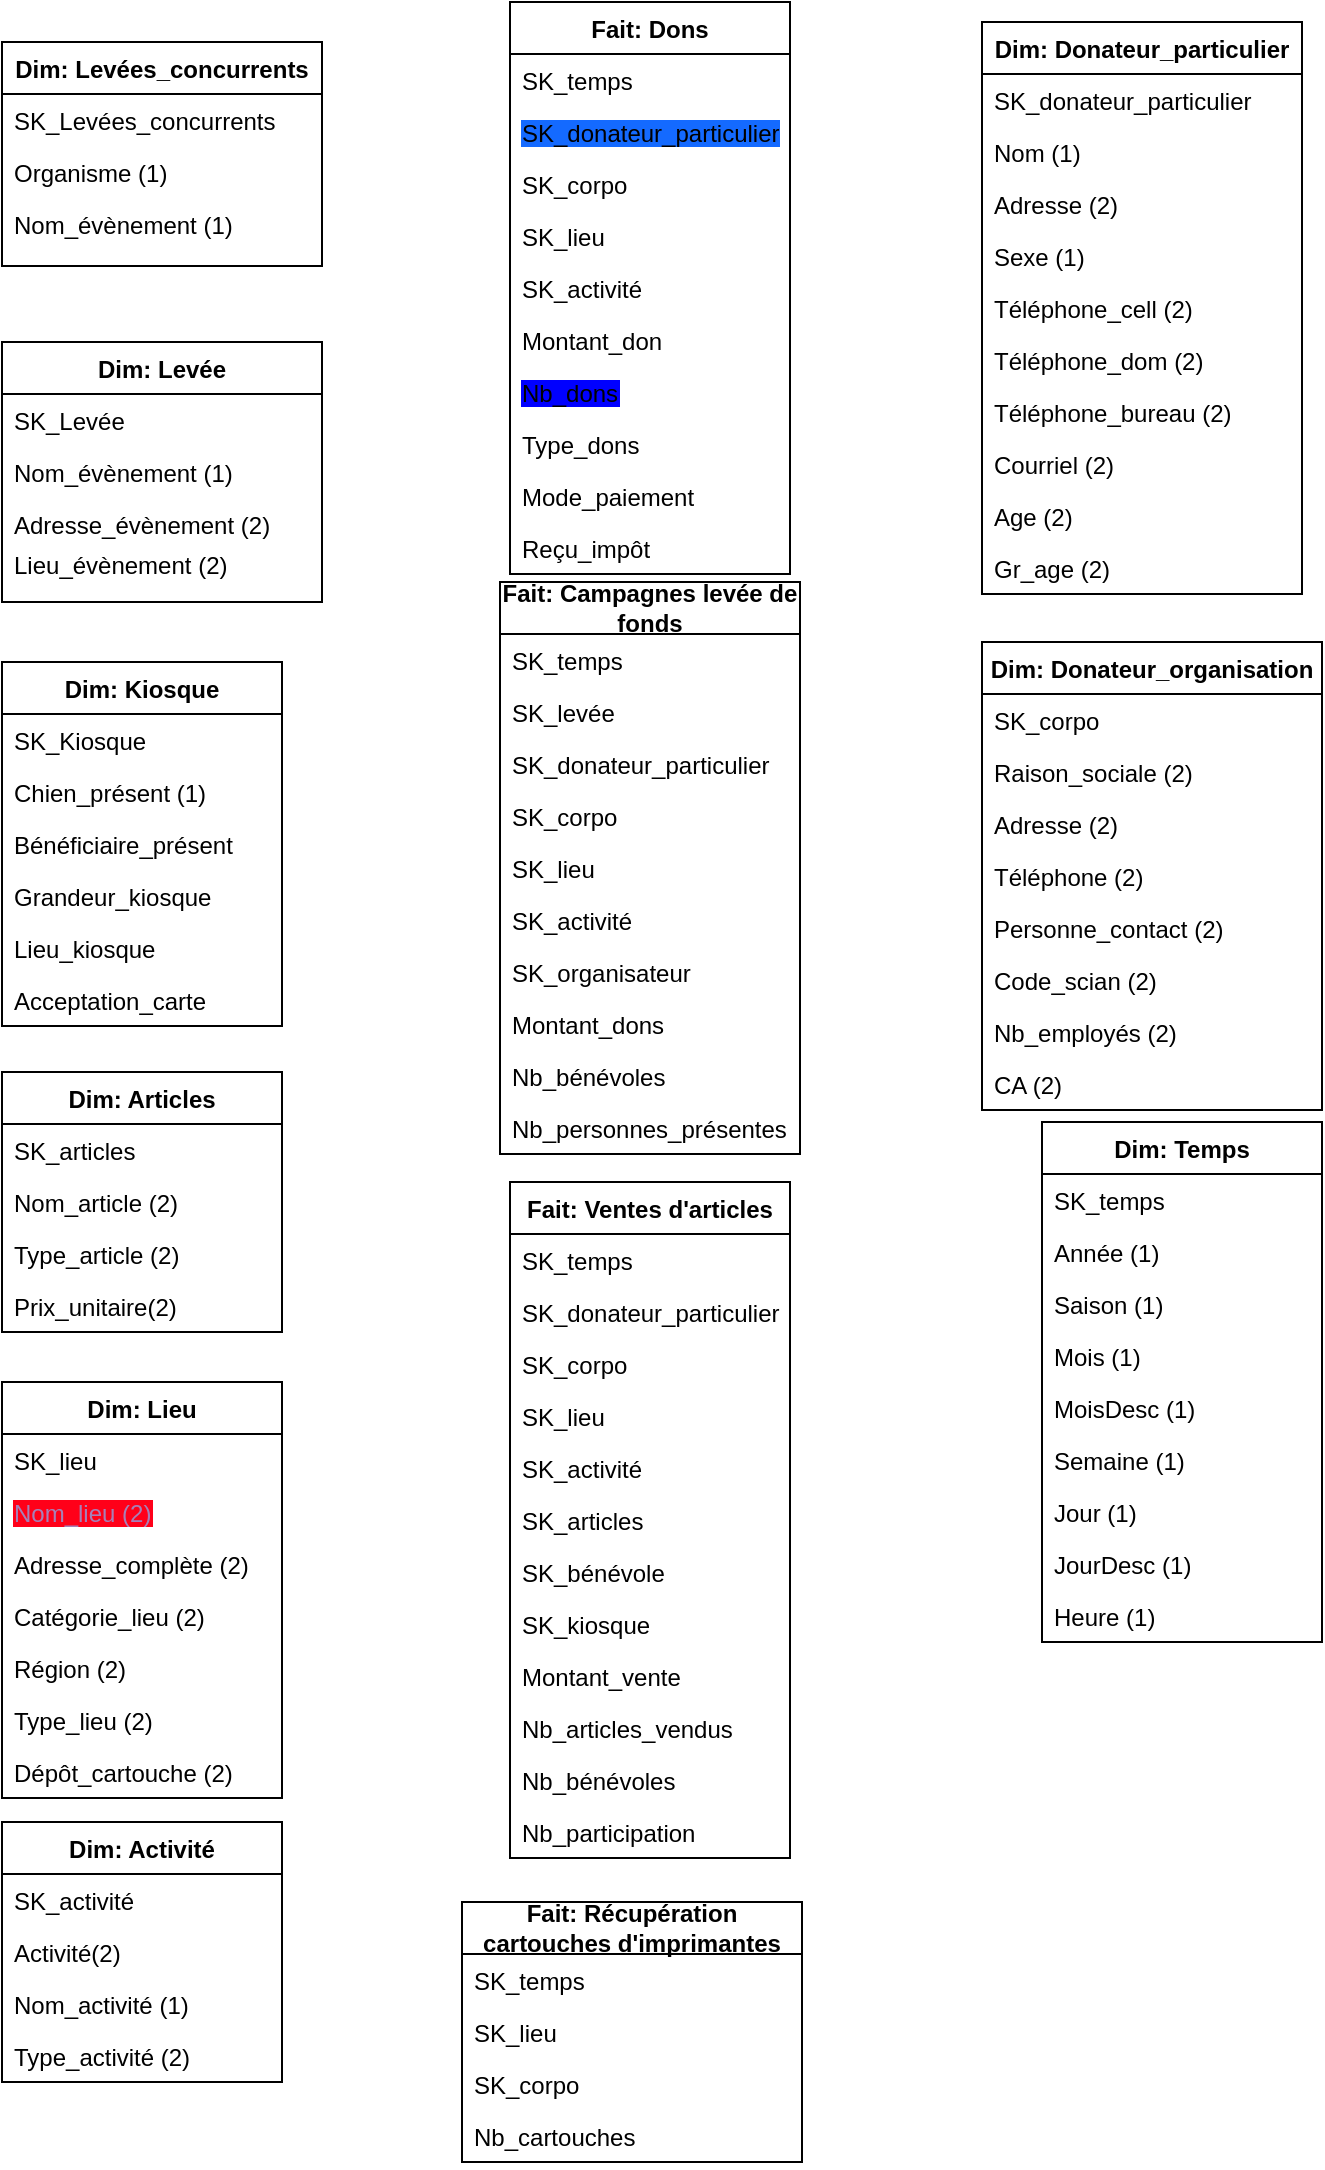 <mxfile version="14.4.4" type="github">
  <diagram id="C5RBs43oDa-KdzZeNtuy" name="Page-1">
    <mxGraphModel dx="1038" dy="644" grid="1" gridSize="10" guides="1" tooltips="1" connect="1" arrows="1" fold="1" page="1" pageScale="1" pageWidth="827" pageHeight="1169" math="0" shadow="0">
      <root>
        <mxCell id="WIyWlLk6GJQsqaUBKTNV-0" />
        <mxCell id="WIyWlLk6GJQsqaUBKTNV-1" parent="WIyWlLk6GJQsqaUBKTNV-0" />
        <mxCell id="zkfFHV4jXpPFQw0GAbJ--0" value="Dim: Levée" style="swimlane;fontStyle=1;align=center;verticalAlign=top;childLayout=stackLayout;horizontal=1;startSize=26;horizontalStack=0;resizeParent=1;resizeLast=0;collapsible=1;marginBottom=0;rounded=0;shadow=0;strokeWidth=1;" parent="WIyWlLk6GJQsqaUBKTNV-1" vertex="1">
          <mxGeometry x="90" y="220" width="160" height="130" as="geometry">
            <mxRectangle x="90" y="230" width="160" height="26" as="alternateBounds" />
          </mxGeometry>
        </mxCell>
        <mxCell id="zkfFHV4jXpPFQw0GAbJ--1" value="SK_Levée" style="text;align=left;verticalAlign=top;spacingLeft=4;spacingRight=4;overflow=hidden;rotatable=0;points=[[0,0.5],[1,0.5]];portConstraint=eastwest;" parent="zkfFHV4jXpPFQw0GAbJ--0" vertex="1">
          <mxGeometry y="26" width="160" height="26" as="geometry" />
        </mxCell>
        <mxCell id="zkfFHV4jXpPFQw0GAbJ--2" value="Nom_évènement (1)" style="text;align=left;verticalAlign=top;spacingLeft=4;spacingRight=4;overflow=hidden;rotatable=0;points=[[0,0.5],[1,0.5]];portConstraint=eastwest;rounded=0;shadow=0;html=0;" parent="zkfFHV4jXpPFQw0GAbJ--0" vertex="1">
          <mxGeometry y="52" width="160" height="26" as="geometry" />
        </mxCell>
        <mxCell id="LvHgB0tJ2EOQcWfMfZk9-6" value="Adresse_évènement (2)" style="text;align=left;verticalAlign=top;spacingLeft=4;spacingRight=4;overflow=hidden;rotatable=0;points=[[0,0.5],[1,0.5]];portConstraint=eastwest;rounded=0;shadow=0;html=0;" vertex="1" parent="zkfFHV4jXpPFQw0GAbJ--0">
          <mxGeometry y="78" width="160" height="20" as="geometry" />
        </mxCell>
        <mxCell id="zkfFHV4jXpPFQw0GAbJ--3" value="Lieu_évènement (2)" style="text;align=left;verticalAlign=top;spacingLeft=4;spacingRight=4;overflow=hidden;rotatable=0;points=[[0,0.5],[1,0.5]];portConstraint=eastwest;rounded=0;shadow=0;html=0;" parent="zkfFHV4jXpPFQw0GAbJ--0" vertex="1">
          <mxGeometry y="98" width="160" height="32" as="geometry" />
        </mxCell>
        <mxCell id="LvHgB0tJ2EOQcWfMfZk9-0" value="Dim: Levées_concurrents" style="swimlane;fontStyle=1;align=center;verticalAlign=top;childLayout=stackLayout;horizontal=1;startSize=26;horizontalStack=0;resizeParent=1;resizeLast=0;collapsible=1;marginBottom=0;rounded=0;shadow=0;strokeWidth=1;" vertex="1" parent="WIyWlLk6GJQsqaUBKTNV-1">
          <mxGeometry x="90" y="70" width="160" height="112" as="geometry">
            <mxRectangle x="230" y="140" width="160" height="26" as="alternateBounds" />
          </mxGeometry>
        </mxCell>
        <mxCell id="LvHgB0tJ2EOQcWfMfZk9-1" value="SK_Levées_concurrents" style="text;align=left;verticalAlign=top;spacingLeft=4;spacingRight=4;overflow=hidden;rotatable=0;points=[[0,0.5],[1,0.5]];portConstraint=eastwest;" vertex="1" parent="LvHgB0tJ2EOQcWfMfZk9-0">
          <mxGeometry y="26" width="160" height="26" as="geometry" />
        </mxCell>
        <mxCell id="LvHgB0tJ2EOQcWfMfZk9-2" value="Organisme (1)&#xa;" style="text;align=left;verticalAlign=top;spacingLeft=4;spacingRight=4;overflow=hidden;rotatable=0;points=[[0,0.5],[1,0.5]];portConstraint=eastwest;rounded=0;shadow=0;html=0;" vertex="1" parent="LvHgB0tJ2EOQcWfMfZk9-0">
          <mxGeometry y="52" width="160" height="26" as="geometry" />
        </mxCell>
        <mxCell id="LvHgB0tJ2EOQcWfMfZk9-3" value="Nom_évènement (1)" style="text;align=left;verticalAlign=top;spacingLeft=4;spacingRight=4;overflow=hidden;rotatable=0;points=[[0,0.5],[1,0.5]];portConstraint=eastwest;rounded=0;shadow=0;html=0;" vertex="1" parent="LvHgB0tJ2EOQcWfMfZk9-0">
          <mxGeometry y="78" width="160" height="26" as="geometry" />
        </mxCell>
        <mxCell id="LvHgB0tJ2EOQcWfMfZk9-85" value="Dim: Kiosque" style="swimlane;fontStyle=1;childLayout=stackLayout;horizontal=1;startSize=26;fillColor=none;horizontalStack=0;resizeParent=1;resizeParentMax=0;resizeLast=0;collapsible=1;marginBottom=0;" vertex="1" parent="WIyWlLk6GJQsqaUBKTNV-1">
          <mxGeometry x="90" y="380" width="140" height="182" as="geometry" />
        </mxCell>
        <mxCell id="LvHgB0tJ2EOQcWfMfZk9-86" value="SK_Kiosque" style="text;strokeColor=none;fillColor=none;align=left;verticalAlign=top;spacingLeft=4;spacingRight=4;overflow=hidden;rotatable=0;points=[[0,0.5],[1,0.5]];portConstraint=eastwest;" vertex="1" parent="LvHgB0tJ2EOQcWfMfZk9-85">
          <mxGeometry y="26" width="140" height="26" as="geometry" />
        </mxCell>
        <mxCell id="LvHgB0tJ2EOQcWfMfZk9-87" value="Chien_présent (1)" style="text;strokeColor=none;fillColor=none;align=left;verticalAlign=top;spacingLeft=4;spacingRight=4;overflow=hidden;rotatable=0;points=[[0,0.5],[1,0.5]];portConstraint=eastwest;" vertex="1" parent="LvHgB0tJ2EOQcWfMfZk9-85">
          <mxGeometry y="52" width="140" height="26" as="geometry" />
        </mxCell>
        <mxCell id="LvHgB0tJ2EOQcWfMfZk9-88" value="Bénéficiaire_présent" style="text;strokeColor=none;fillColor=none;align=left;verticalAlign=top;spacingLeft=4;spacingRight=4;overflow=hidden;rotatable=0;points=[[0,0.5],[1,0.5]];portConstraint=eastwest;" vertex="1" parent="LvHgB0tJ2EOQcWfMfZk9-85">
          <mxGeometry y="78" width="140" height="26" as="geometry" />
        </mxCell>
        <mxCell id="LvHgB0tJ2EOQcWfMfZk9-89" value="Grandeur_kiosque" style="text;strokeColor=none;fillColor=none;align=left;verticalAlign=top;spacingLeft=4;spacingRight=4;overflow=hidden;rotatable=0;points=[[0,0.5],[1,0.5]];portConstraint=eastwest;" vertex="1" parent="LvHgB0tJ2EOQcWfMfZk9-85">
          <mxGeometry y="104" width="140" height="26" as="geometry" />
        </mxCell>
        <mxCell id="LvHgB0tJ2EOQcWfMfZk9-90" value="Lieu_kiosque" style="text;strokeColor=none;fillColor=none;align=left;verticalAlign=top;spacingLeft=4;spacingRight=4;overflow=hidden;rotatable=0;points=[[0,0.5],[1,0.5]];portConstraint=eastwest;" vertex="1" parent="LvHgB0tJ2EOQcWfMfZk9-85">
          <mxGeometry y="130" width="140" height="26" as="geometry" />
        </mxCell>
        <mxCell id="LvHgB0tJ2EOQcWfMfZk9-91" value="Acceptation_carte" style="text;strokeColor=none;fillColor=none;align=left;verticalAlign=top;spacingLeft=4;spacingRight=4;overflow=hidden;rotatable=0;points=[[0,0.5],[1,0.5]];portConstraint=eastwest;" vertex="1" parent="LvHgB0tJ2EOQcWfMfZk9-85">
          <mxGeometry y="156" width="140" height="26" as="geometry" />
        </mxCell>
        <mxCell id="LvHgB0tJ2EOQcWfMfZk9-92" value="Dim: Articles" style="swimlane;fontStyle=1;childLayout=stackLayout;horizontal=1;startSize=26;fillColor=none;horizontalStack=0;resizeParent=1;resizeParentMax=0;resizeLast=0;collapsible=1;marginBottom=0;" vertex="1" parent="WIyWlLk6GJQsqaUBKTNV-1">
          <mxGeometry x="90" y="585" width="140" height="130" as="geometry" />
        </mxCell>
        <mxCell id="LvHgB0tJ2EOQcWfMfZk9-93" value="SK_articles" style="text;strokeColor=none;fillColor=none;align=left;verticalAlign=top;spacingLeft=4;spacingRight=4;overflow=hidden;rotatable=0;points=[[0,0.5],[1,0.5]];portConstraint=eastwest;" vertex="1" parent="LvHgB0tJ2EOQcWfMfZk9-92">
          <mxGeometry y="26" width="140" height="26" as="geometry" />
        </mxCell>
        <mxCell id="LvHgB0tJ2EOQcWfMfZk9-94" value="Nom_article (2)" style="text;strokeColor=none;fillColor=none;align=left;verticalAlign=top;spacingLeft=4;spacingRight=4;overflow=hidden;rotatable=0;points=[[0,0.5],[1,0.5]];portConstraint=eastwest;" vertex="1" parent="LvHgB0tJ2EOQcWfMfZk9-92">
          <mxGeometry y="52" width="140" height="26" as="geometry" />
        </mxCell>
        <mxCell id="LvHgB0tJ2EOQcWfMfZk9-95" value="Type_article (2)" style="text;strokeColor=none;fillColor=none;align=left;verticalAlign=top;spacingLeft=4;spacingRight=4;overflow=hidden;rotatable=0;points=[[0,0.5],[1,0.5]];portConstraint=eastwest;" vertex="1" parent="LvHgB0tJ2EOQcWfMfZk9-92">
          <mxGeometry y="78" width="140" height="26" as="geometry" />
        </mxCell>
        <mxCell id="LvHgB0tJ2EOQcWfMfZk9-96" value="Prix_unitaire(2)" style="text;strokeColor=none;fillColor=none;align=left;verticalAlign=top;spacingLeft=4;spacingRight=4;overflow=hidden;rotatable=0;points=[[0,0.5],[1,0.5]];portConstraint=eastwest;" vertex="1" parent="LvHgB0tJ2EOQcWfMfZk9-92">
          <mxGeometry y="104" width="140" height="26" as="geometry" />
        </mxCell>
        <mxCell id="LvHgB0tJ2EOQcWfMfZk9-97" value="Dim: Lieu" style="swimlane;fontStyle=1;childLayout=stackLayout;horizontal=1;startSize=26;fillColor=none;horizontalStack=0;resizeParent=1;resizeParentMax=0;resizeLast=0;collapsible=1;marginBottom=0;" vertex="1" parent="WIyWlLk6GJQsqaUBKTNV-1">
          <mxGeometry x="90" y="740" width="140" height="208" as="geometry" />
        </mxCell>
        <mxCell id="LvHgB0tJ2EOQcWfMfZk9-98" value="SK_lieu" style="text;strokeColor=none;fillColor=none;align=left;verticalAlign=top;spacingLeft=4;spacingRight=4;overflow=hidden;rotatable=0;points=[[0,0.5],[1,0.5]];portConstraint=eastwest;" vertex="1" parent="LvHgB0tJ2EOQcWfMfZk9-97">
          <mxGeometry y="26" width="140" height="26" as="geometry" />
        </mxCell>
        <mxCell id="LvHgB0tJ2EOQcWfMfZk9-99" value="Nom_lieu (2)" style="text;strokeColor=none;fillColor=none;align=left;verticalAlign=top;spacingLeft=4;spacingRight=4;overflow=hidden;rotatable=0;points=[[0,0.5],[1,0.5]];portConstraint=eastwest;fontColor=#A680B8;labelBackgroundColor=#FF0019;" vertex="1" parent="LvHgB0tJ2EOQcWfMfZk9-97">
          <mxGeometry y="52" width="140" height="26" as="geometry" />
        </mxCell>
        <mxCell id="LvHgB0tJ2EOQcWfMfZk9-100" value="Adresse_complète (2)" style="text;strokeColor=none;fillColor=none;align=left;verticalAlign=top;spacingLeft=4;spacingRight=4;overflow=hidden;rotatable=0;points=[[0,0.5],[1,0.5]];portConstraint=eastwest;" vertex="1" parent="LvHgB0tJ2EOQcWfMfZk9-97">
          <mxGeometry y="78" width="140" height="26" as="geometry" />
        </mxCell>
        <mxCell id="LvHgB0tJ2EOQcWfMfZk9-102" value="Catégorie_lieu (2)" style="text;strokeColor=none;fillColor=none;align=left;verticalAlign=top;spacingLeft=4;spacingRight=4;overflow=hidden;rotatable=0;points=[[0,0.5],[1,0.5]];portConstraint=eastwest;" vertex="1" parent="LvHgB0tJ2EOQcWfMfZk9-97">
          <mxGeometry y="104" width="140" height="26" as="geometry" />
        </mxCell>
        <mxCell id="LvHgB0tJ2EOQcWfMfZk9-103" value="Région (2)" style="text;strokeColor=none;fillColor=none;align=left;verticalAlign=top;spacingLeft=4;spacingRight=4;overflow=hidden;rotatable=0;points=[[0,0.5],[1,0.5]];portConstraint=eastwest;" vertex="1" parent="LvHgB0tJ2EOQcWfMfZk9-97">
          <mxGeometry y="130" width="140" height="26" as="geometry" />
        </mxCell>
        <mxCell id="LvHgB0tJ2EOQcWfMfZk9-104" value="Type_lieu (2)" style="text;strokeColor=none;fillColor=none;align=left;verticalAlign=top;spacingLeft=4;spacingRight=4;overflow=hidden;rotatable=0;points=[[0,0.5],[1,0.5]];portConstraint=eastwest;" vertex="1" parent="LvHgB0tJ2EOQcWfMfZk9-97">
          <mxGeometry y="156" width="140" height="26" as="geometry" />
        </mxCell>
        <mxCell id="LvHgB0tJ2EOQcWfMfZk9-105" value="Dépôt_cartouche (2)" style="text;strokeColor=none;fillColor=none;align=left;verticalAlign=top;spacingLeft=4;spacingRight=4;overflow=hidden;rotatable=0;points=[[0,0.5],[1,0.5]];portConstraint=eastwest;" vertex="1" parent="LvHgB0tJ2EOQcWfMfZk9-97">
          <mxGeometry y="182" width="140" height="26" as="geometry" />
        </mxCell>
        <mxCell id="LvHgB0tJ2EOQcWfMfZk9-106" value="Dim: Activité" style="swimlane;fontStyle=1;childLayout=stackLayout;horizontal=1;startSize=26;fillColor=none;horizontalStack=0;resizeParent=1;resizeParentMax=0;resizeLast=0;collapsible=1;marginBottom=0;labelBackgroundColor=#ffffff;" vertex="1" parent="WIyWlLk6GJQsqaUBKTNV-1">
          <mxGeometry x="90" y="960" width="140" height="130" as="geometry" />
        </mxCell>
        <mxCell id="LvHgB0tJ2EOQcWfMfZk9-107" value="SK_activité" style="text;strokeColor=none;fillColor=none;align=left;verticalAlign=top;spacingLeft=4;spacingRight=4;overflow=hidden;rotatable=0;points=[[0,0.5],[1,0.5]];portConstraint=eastwest;" vertex="1" parent="LvHgB0tJ2EOQcWfMfZk9-106">
          <mxGeometry y="26" width="140" height="26" as="geometry" />
        </mxCell>
        <mxCell id="LvHgB0tJ2EOQcWfMfZk9-108" value="Activité(2)" style="text;strokeColor=none;fillColor=none;align=left;verticalAlign=top;spacingLeft=4;spacingRight=4;overflow=hidden;rotatable=0;points=[[0,0.5],[1,0.5]];portConstraint=eastwest;" vertex="1" parent="LvHgB0tJ2EOQcWfMfZk9-106">
          <mxGeometry y="52" width="140" height="26" as="geometry" />
        </mxCell>
        <mxCell id="LvHgB0tJ2EOQcWfMfZk9-109" value="Nom_activité (1)" style="text;strokeColor=none;fillColor=none;align=left;verticalAlign=top;spacingLeft=4;spacingRight=4;overflow=hidden;rotatable=0;points=[[0,0.5],[1,0.5]];portConstraint=eastwest;" vertex="1" parent="LvHgB0tJ2EOQcWfMfZk9-106">
          <mxGeometry y="78" width="140" height="26" as="geometry" />
        </mxCell>
        <mxCell id="LvHgB0tJ2EOQcWfMfZk9-110" value="Type_activité (2)" style="text;strokeColor=none;fillColor=none;align=left;verticalAlign=top;spacingLeft=4;spacingRight=4;overflow=hidden;rotatable=0;points=[[0,0.5],[1,0.5]];portConstraint=eastwest;" vertex="1" parent="LvHgB0tJ2EOQcWfMfZk9-106">
          <mxGeometry y="104" width="140" height="26" as="geometry" />
        </mxCell>
        <mxCell id="LvHgB0tJ2EOQcWfMfZk9-111" value="Fait: Dons" style="swimlane;fontStyle=1;childLayout=stackLayout;horizontal=1;startSize=26;fillColor=none;horizontalStack=0;resizeParent=1;resizeParentMax=0;resizeLast=0;collapsible=1;marginBottom=0;labelBackgroundColor=#ffffff;fontColor=#000000;" vertex="1" parent="WIyWlLk6GJQsqaUBKTNV-1">
          <mxGeometry x="344" y="50" width="140" height="286" as="geometry" />
        </mxCell>
        <mxCell id="LvHgB0tJ2EOQcWfMfZk9-112" value="SK_temps" style="text;strokeColor=none;fillColor=none;align=left;verticalAlign=top;spacingLeft=4;spacingRight=4;overflow=hidden;rotatable=0;points=[[0,0.5],[1,0.5]];portConstraint=eastwest;" vertex="1" parent="LvHgB0tJ2EOQcWfMfZk9-111">
          <mxGeometry y="26" width="140" height="26" as="geometry" />
        </mxCell>
        <mxCell id="LvHgB0tJ2EOQcWfMfZk9-113" value="SK_donateur_particulier" style="text;strokeColor=none;fillColor=none;align=left;verticalAlign=top;spacingLeft=4;spacingRight=4;overflow=hidden;rotatable=0;points=[[0,0.5],[1,0.5]];portConstraint=eastwest;labelBackgroundColor=#146AFF;" vertex="1" parent="LvHgB0tJ2EOQcWfMfZk9-111">
          <mxGeometry y="52" width="140" height="26" as="geometry" />
        </mxCell>
        <mxCell id="LvHgB0tJ2EOQcWfMfZk9-114" value="SK_corpo" style="text;strokeColor=none;fillColor=none;align=left;verticalAlign=top;spacingLeft=4;spacingRight=4;overflow=hidden;rotatable=0;points=[[0,0.5],[1,0.5]];portConstraint=eastwest;" vertex="1" parent="LvHgB0tJ2EOQcWfMfZk9-111">
          <mxGeometry y="78" width="140" height="26" as="geometry" />
        </mxCell>
        <mxCell id="LvHgB0tJ2EOQcWfMfZk9-115" value="SK_lieu" style="text;strokeColor=none;fillColor=none;align=left;verticalAlign=top;spacingLeft=4;spacingRight=4;overflow=hidden;rotatable=0;points=[[0,0.5],[1,0.5]];portConstraint=eastwest;" vertex="1" parent="LvHgB0tJ2EOQcWfMfZk9-111">
          <mxGeometry y="104" width="140" height="26" as="geometry" />
        </mxCell>
        <mxCell id="LvHgB0tJ2EOQcWfMfZk9-120" value="SK_activité" style="text;strokeColor=none;fillColor=none;align=left;verticalAlign=top;spacingLeft=4;spacingRight=4;overflow=hidden;rotatable=0;points=[[0,0.5],[1,0.5]];portConstraint=eastwest;" vertex="1" parent="LvHgB0tJ2EOQcWfMfZk9-111">
          <mxGeometry y="130" width="140" height="26" as="geometry" />
        </mxCell>
        <mxCell id="LvHgB0tJ2EOQcWfMfZk9-116" value="Montant_don" style="text;strokeColor=none;fillColor=none;align=left;verticalAlign=top;spacingLeft=4;spacingRight=4;overflow=hidden;rotatable=0;points=[[0,0.5],[1,0.5]];portConstraint=eastwest;" vertex="1" parent="LvHgB0tJ2EOQcWfMfZk9-111">
          <mxGeometry y="156" width="140" height="26" as="geometry" />
        </mxCell>
        <mxCell id="LvHgB0tJ2EOQcWfMfZk9-117" value="Nb_dons" style="text;strokeColor=none;fillColor=none;align=left;verticalAlign=top;spacingLeft=4;spacingRight=4;overflow=hidden;rotatable=0;points=[[0,0.5],[1,0.5]];portConstraint=eastwest;labelBackgroundColor=#0000FF;" vertex="1" parent="LvHgB0tJ2EOQcWfMfZk9-111">
          <mxGeometry y="182" width="140" height="26" as="geometry" />
        </mxCell>
        <mxCell id="LvHgB0tJ2EOQcWfMfZk9-118" value="Type_dons" style="text;strokeColor=none;fillColor=none;align=left;verticalAlign=top;spacingLeft=4;spacingRight=4;overflow=hidden;rotatable=0;points=[[0,0.5],[1,0.5]];portConstraint=eastwest;" vertex="1" parent="LvHgB0tJ2EOQcWfMfZk9-111">
          <mxGeometry y="208" width="140" height="26" as="geometry" />
        </mxCell>
        <mxCell id="LvHgB0tJ2EOQcWfMfZk9-119" value="Mode_paiement" style="text;strokeColor=none;fillColor=none;align=left;verticalAlign=top;spacingLeft=4;spacingRight=4;overflow=hidden;rotatable=0;points=[[0,0.5],[1,0.5]];portConstraint=eastwest;" vertex="1" parent="LvHgB0tJ2EOQcWfMfZk9-111">
          <mxGeometry y="234" width="140" height="26" as="geometry" />
        </mxCell>
        <mxCell id="LvHgB0tJ2EOQcWfMfZk9-132" value="Reçu_impôt" style="text;strokeColor=none;fillColor=none;align=left;verticalAlign=top;spacingLeft=4;spacingRight=4;overflow=hidden;rotatable=0;points=[[0,0.5],[1,0.5]];portConstraint=eastwest;" vertex="1" parent="LvHgB0tJ2EOQcWfMfZk9-111">
          <mxGeometry y="260" width="140" height="26" as="geometry" />
        </mxCell>
        <mxCell id="LvHgB0tJ2EOQcWfMfZk9-122" value="Fait: Campagnes levée de fonds" style="swimlane;fontStyle=1;childLayout=stackLayout;horizontal=1;startSize=26;fillColor=none;horizontalStack=0;resizeParent=1;resizeParentMax=0;resizeLast=0;collapsible=1;marginBottom=0;labelBackgroundColor=none;fontColor=#000000;whiteSpace=wrap;" vertex="1" parent="WIyWlLk6GJQsqaUBKTNV-1">
          <mxGeometry x="339" y="340" width="150" height="286" as="geometry" />
        </mxCell>
        <mxCell id="LvHgB0tJ2EOQcWfMfZk9-123" value="SK_temps" style="text;strokeColor=none;fillColor=none;align=left;verticalAlign=top;spacingLeft=4;spacingRight=4;overflow=hidden;rotatable=0;points=[[0,0.5],[1,0.5]];portConstraint=eastwest;" vertex="1" parent="LvHgB0tJ2EOQcWfMfZk9-122">
          <mxGeometry y="26" width="150" height="26" as="geometry" />
        </mxCell>
        <mxCell id="LvHgB0tJ2EOQcWfMfZk9-124" value="SK_levée" style="text;strokeColor=none;fillColor=none;align=left;verticalAlign=top;spacingLeft=4;spacingRight=4;overflow=hidden;rotatable=0;points=[[0,0.5],[1,0.5]];portConstraint=eastwest;" vertex="1" parent="LvHgB0tJ2EOQcWfMfZk9-122">
          <mxGeometry y="52" width="150" height="26" as="geometry" />
        </mxCell>
        <mxCell id="LvHgB0tJ2EOQcWfMfZk9-125" value="SK_donateur_particulier" style="text;strokeColor=none;fillColor=none;align=left;verticalAlign=top;spacingLeft=4;spacingRight=4;overflow=hidden;rotatable=0;points=[[0,0.5],[1,0.5]];portConstraint=eastwest;" vertex="1" parent="LvHgB0tJ2EOQcWfMfZk9-122">
          <mxGeometry y="78" width="150" height="26" as="geometry" />
        </mxCell>
        <mxCell id="LvHgB0tJ2EOQcWfMfZk9-126" value="SK_corpo" style="text;strokeColor=none;fillColor=none;align=left;verticalAlign=top;spacingLeft=4;spacingRight=4;overflow=hidden;rotatable=0;points=[[0,0.5],[1,0.5]];portConstraint=eastwest;" vertex="1" parent="LvHgB0tJ2EOQcWfMfZk9-122">
          <mxGeometry y="104" width="150" height="26" as="geometry" />
        </mxCell>
        <mxCell id="LvHgB0tJ2EOQcWfMfZk9-127" value="SK_lieu" style="text;strokeColor=none;fillColor=none;align=left;verticalAlign=top;spacingLeft=4;spacingRight=4;overflow=hidden;rotatable=0;points=[[0,0.5],[1,0.5]];portConstraint=eastwest;" vertex="1" parent="LvHgB0tJ2EOQcWfMfZk9-122">
          <mxGeometry y="130" width="150" height="26" as="geometry" />
        </mxCell>
        <mxCell id="LvHgB0tJ2EOQcWfMfZk9-128" value="SK_activité" style="text;strokeColor=none;fillColor=none;align=left;verticalAlign=top;spacingLeft=4;spacingRight=4;overflow=hidden;rotatable=0;points=[[0,0.5],[1,0.5]];portConstraint=eastwest;" vertex="1" parent="LvHgB0tJ2EOQcWfMfZk9-122">
          <mxGeometry y="156" width="150" height="26" as="geometry" />
        </mxCell>
        <mxCell id="LvHgB0tJ2EOQcWfMfZk9-164" value="SK_organisateur" style="text;strokeColor=none;fillColor=none;align=left;verticalAlign=top;spacingLeft=4;spacingRight=4;overflow=hidden;rotatable=0;points=[[0,0.5],[1,0.5]];portConstraint=eastwest;" vertex="1" parent="LvHgB0tJ2EOQcWfMfZk9-122">
          <mxGeometry y="182" width="150" height="26" as="geometry" />
        </mxCell>
        <mxCell id="LvHgB0tJ2EOQcWfMfZk9-129" value="Montant_dons" style="text;strokeColor=none;fillColor=none;align=left;verticalAlign=top;spacingLeft=4;spacingRight=4;overflow=hidden;rotatable=0;points=[[0,0.5],[1,0.5]];portConstraint=eastwest;" vertex="1" parent="LvHgB0tJ2EOQcWfMfZk9-122">
          <mxGeometry y="208" width="150" height="26" as="geometry" />
        </mxCell>
        <mxCell id="LvHgB0tJ2EOQcWfMfZk9-130" value="Nb_bénévoles" style="text;strokeColor=none;fillColor=none;align=left;verticalAlign=top;spacingLeft=4;spacingRight=4;overflow=hidden;rotatable=0;points=[[0,0.5],[1,0.5]];portConstraint=eastwest;" vertex="1" parent="LvHgB0tJ2EOQcWfMfZk9-122">
          <mxGeometry y="234" width="150" height="26" as="geometry" />
        </mxCell>
        <mxCell id="LvHgB0tJ2EOQcWfMfZk9-131" value="Nb_personnes_présentes" style="text;strokeColor=none;fillColor=none;align=left;verticalAlign=top;spacingLeft=4;spacingRight=4;overflow=hidden;rotatable=0;points=[[0,0.5],[1,0.5]];portConstraint=eastwest;" vertex="1" parent="LvHgB0tJ2EOQcWfMfZk9-122">
          <mxGeometry y="260" width="150" height="26" as="geometry" />
        </mxCell>
        <mxCell id="LvHgB0tJ2EOQcWfMfZk9-133" value="Fait: Ventes d&#39;articles" style="swimlane;fontStyle=1;childLayout=stackLayout;horizontal=1;startSize=26;fillColor=none;horizontalStack=0;resizeParent=1;resizeParentMax=0;resizeLast=0;collapsible=1;marginBottom=0;labelBackgroundColor=none;fontColor=#000000;" vertex="1" parent="WIyWlLk6GJQsqaUBKTNV-1">
          <mxGeometry x="344" y="640" width="140" height="338" as="geometry" />
        </mxCell>
        <mxCell id="LvHgB0tJ2EOQcWfMfZk9-134" value="SK_temps" style="text;strokeColor=none;fillColor=none;align=left;verticalAlign=top;spacingLeft=4;spacingRight=4;overflow=hidden;rotatable=0;points=[[0,0.5],[1,0.5]];portConstraint=eastwest;" vertex="1" parent="LvHgB0tJ2EOQcWfMfZk9-133">
          <mxGeometry y="26" width="140" height="26" as="geometry" />
        </mxCell>
        <mxCell id="LvHgB0tJ2EOQcWfMfZk9-135" value="SK_donateur_particulier" style="text;strokeColor=none;fillColor=none;align=left;verticalAlign=top;spacingLeft=4;spacingRight=4;overflow=hidden;rotatable=0;points=[[0,0.5],[1,0.5]];portConstraint=eastwest;" vertex="1" parent="LvHgB0tJ2EOQcWfMfZk9-133">
          <mxGeometry y="52" width="140" height="26" as="geometry" />
        </mxCell>
        <mxCell id="LvHgB0tJ2EOQcWfMfZk9-136" value="SK_corpo" style="text;strokeColor=none;fillColor=none;align=left;verticalAlign=top;spacingLeft=4;spacingRight=4;overflow=hidden;rotatable=0;points=[[0,0.5],[1,0.5]];portConstraint=eastwest;" vertex="1" parent="LvHgB0tJ2EOQcWfMfZk9-133">
          <mxGeometry y="78" width="140" height="26" as="geometry" />
        </mxCell>
        <mxCell id="LvHgB0tJ2EOQcWfMfZk9-137" value="SK_lieu" style="text;strokeColor=none;fillColor=none;align=left;verticalAlign=top;spacingLeft=4;spacingRight=4;overflow=hidden;rotatable=0;points=[[0,0.5],[1,0.5]];portConstraint=eastwest;" vertex="1" parent="LvHgB0tJ2EOQcWfMfZk9-133">
          <mxGeometry y="104" width="140" height="26" as="geometry" />
        </mxCell>
        <mxCell id="LvHgB0tJ2EOQcWfMfZk9-138" value="SK_activité" style="text;strokeColor=none;fillColor=none;align=left;verticalAlign=top;spacingLeft=4;spacingRight=4;overflow=hidden;rotatable=0;points=[[0,0.5],[1,0.5]];portConstraint=eastwest;" vertex="1" parent="LvHgB0tJ2EOQcWfMfZk9-133">
          <mxGeometry y="130" width="140" height="26" as="geometry" />
        </mxCell>
        <mxCell id="LvHgB0tJ2EOQcWfMfZk9-139" value="SK_articles" style="text;strokeColor=none;fillColor=none;align=left;verticalAlign=top;spacingLeft=4;spacingRight=4;overflow=hidden;rotatable=0;points=[[0,0.5],[1,0.5]];portConstraint=eastwest;" vertex="1" parent="LvHgB0tJ2EOQcWfMfZk9-133">
          <mxGeometry y="156" width="140" height="26" as="geometry" />
        </mxCell>
        <mxCell id="LvHgB0tJ2EOQcWfMfZk9-140" value="SK_bénévole" style="text;strokeColor=none;fillColor=none;align=left;verticalAlign=top;spacingLeft=4;spacingRight=4;overflow=hidden;rotatable=0;points=[[0,0.5],[1,0.5]];portConstraint=eastwest;" vertex="1" parent="LvHgB0tJ2EOQcWfMfZk9-133">
          <mxGeometry y="182" width="140" height="26" as="geometry" />
        </mxCell>
        <mxCell id="LvHgB0tJ2EOQcWfMfZk9-149" value="SK_kiosque" style="text;strokeColor=none;fillColor=none;align=left;verticalAlign=top;spacingLeft=4;spacingRight=4;overflow=hidden;rotatable=0;points=[[0,0.5],[1,0.5]];portConstraint=eastwest;" vertex="1" parent="LvHgB0tJ2EOQcWfMfZk9-133">
          <mxGeometry y="208" width="140" height="26" as="geometry" />
        </mxCell>
        <mxCell id="LvHgB0tJ2EOQcWfMfZk9-150" value="Montant_vente" style="text;strokeColor=none;fillColor=none;align=left;verticalAlign=top;spacingLeft=4;spacingRight=4;overflow=hidden;rotatable=0;points=[[0,0.5],[1,0.5]];portConstraint=eastwest;" vertex="1" parent="LvHgB0tJ2EOQcWfMfZk9-133">
          <mxGeometry y="234" width="140" height="26" as="geometry" />
        </mxCell>
        <mxCell id="LvHgB0tJ2EOQcWfMfZk9-151" value="Nb_articles_vendus" style="text;strokeColor=none;fillColor=none;align=left;verticalAlign=top;spacingLeft=4;spacingRight=4;overflow=hidden;rotatable=0;points=[[0,0.5],[1,0.5]];portConstraint=eastwest;" vertex="1" parent="LvHgB0tJ2EOQcWfMfZk9-133">
          <mxGeometry y="260" width="140" height="26" as="geometry" />
        </mxCell>
        <mxCell id="LvHgB0tJ2EOQcWfMfZk9-152" value="Nb_bénévoles" style="text;strokeColor=none;fillColor=none;align=left;verticalAlign=top;spacingLeft=4;spacingRight=4;overflow=hidden;rotatable=0;points=[[0,0.5],[1,0.5]];portConstraint=eastwest;" vertex="1" parent="LvHgB0tJ2EOQcWfMfZk9-133">
          <mxGeometry y="286" width="140" height="26" as="geometry" />
        </mxCell>
        <mxCell id="LvHgB0tJ2EOQcWfMfZk9-153" value="Nb_participation" style="text;strokeColor=none;fillColor=none;align=left;verticalAlign=top;spacingLeft=4;spacingRight=4;overflow=hidden;rotatable=0;points=[[0,0.5],[1,0.5]];portConstraint=eastwest;" vertex="1" parent="LvHgB0tJ2EOQcWfMfZk9-133">
          <mxGeometry y="312" width="140" height="26" as="geometry" />
        </mxCell>
        <mxCell id="LvHgB0tJ2EOQcWfMfZk9-155" value="Fait: Récupération cartouches d&#39;imprimantes" style="swimlane;fontStyle=1;childLayout=stackLayout;horizontal=1;startSize=26;fillColor=none;horizontalStack=0;resizeParent=1;resizeParentMax=0;resizeLast=0;collapsible=1;marginBottom=0;labelBackgroundColor=none;fontColor=#000000;whiteSpace=wrap;" vertex="1" parent="WIyWlLk6GJQsqaUBKTNV-1">
          <mxGeometry x="320" y="1000" width="170" height="130" as="geometry" />
        </mxCell>
        <mxCell id="LvHgB0tJ2EOQcWfMfZk9-156" value="SK_temps" style="text;strokeColor=none;fillColor=none;align=left;verticalAlign=top;spacingLeft=4;spacingRight=4;overflow=hidden;rotatable=0;points=[[0,0.5],[1,0.5]];portConstraint=eastwest;" vertex="1" parent="LvHgB0tJ2EOQcWfMfZk9-155">
          <mxGeometry y="26" width="170" height="26" as="geometry" />
        </mxCell>
        <mxCell id="LvHgB0tJ2EOQcWfMfZk9-157" value="SK_lieu" style="text;strokeColor=none;fillColor=none;align=left;verticalAlign=top;spacingLeft=4;spacingRight=4;overflow=hidden;rotatable=0;points=[[0,0.5],[1,0.5]];portConstraint=eastwest;" vertex="1" parent="LvHgB0tJ2EOQcWfMfZk9-155">
          <mxGeometry y="52" width="170" height="26" as="geometry" />
        </mxCell>
        <mxCell id="LvHgB0tJ2EOQcWfMfZk9-158" value="SK_corpo" style="text;strokeColor=none;fillColor=none;align=left;verticalAlign=top;spacingLeft=4;spacingRight=4;overflow=hidden;rotatable=0;points=[[0,0.5],[1,0.5]];portConstraint=eastwest;" vertex="1" parent="LvHgB0tJ2EOQcWfMfZk9-155">
          <mxGeometry y="78" width="170" height="26" as="geometry" />
        </mxCell>
        <mxCell id="LvHgB0tJ2EOQcWfMfZk9-159" value="Nb_cartouches" style="text;strokeColor=none;fillColor=none;align=left;verticalAlign=top;spacingLeft=4;spacingRight=4;overflow=hidden;rotatable=0;points=[[0,0.5],[1,0.5]];portConstraint=eastwest;" vertex="1" parent="LvHgB0tJ2EOQcWfMfZk9-155">
          <mxGeometry y="104" width="170" height="26" as="geometry" />
        </mxCell>
        <mxCell id="LvHgB0tJ2EOQcWfMfZk9-160" value="Dim: Donateur_particulier" style="swimlane;fontStyle=1;childLayout=stackLayout;horizontal=1;startSize=26;fillColor=none;horizontalStack=0;resizeParent=1;resizeParentMax=0;resizeLast=0;collapsible=1;marginBottom=0;labelBackgroundColor=none;fontColor=#000000;" vertex="1" parent="WIyWlLk6GJQsqaUBKTNV-1">
          <mxGeometry x="580" y="60" width="160" height="286" as="geometry" />
        </mxCell>
        <mxCell id="LvHgB0tJ2EOQcWfMfZk9-161" value="SK_donateur_particulier" style="text;strokeColor=none;fillColor=none;align=left;verticalAlign=top;spacingLeft=4;spacingRight=4;overflow=hidden;rotatable=0;points=[[0,0.5],[1,0.5]];portConstraint=eastwest;" vertex="1" parent="LvHgB0tJ2EOQcWfMfZk9-160">
          <mxGeometry y="26" width="160" height="26" as="geometry" />
        </mxCell>
        <mxCell id="LvHgB0tJ2EOQcWfMfZk9-162" value="Nom (1)" style="text;strokeColor=none;fillColor=none;align=left;verticalAlign=top;spacingLeft=4;spacingRight=4;overflow=hidden;rotatable=0;points=[[0,0.5],[1,0.5]];portConstraint=eastwest;" vertex="1" parent="LvHgB0tJ2EOQcWfMfZk9-160">
          <mxGeometry y="52" width="160" height="26" as="geometry" />
        </mxCell>
        <mxCell id="LvHgB0tJ2EOQcWfMfZk9-163" value="Adresse (2)" style="text;strokeColor=none;fillColor=none;align=left;verticalAlign=top;spacingLeft=4;spacingRight=4;overflow=hidden;rotatable=0;points=[[0,0.5],[1,0.5]];portConstraint=eastwest;" vertex="1" parent="LvHgB0tJ2EOQcWfMfZk9-160">
          <mxGeometry y="78" width="160" height="26" as="geometry" />
        </mxCell>
        <mxCell id="LvHgB0tJ2EOQcWfMfZk9-165" value="Sexe (1)" style="text;strokeColor=none;fillColor=none;align=left;verticalAlign=top;spacingLeft=4;spacingRight=4;overflow=hidden;rotatable=0;points=[[0,0.5],[1,0.5]];portConstraint=eastwest;" vertex="1" parent="LvHgB0tJ2EOQcWfMfZk9-160">
          <mxGeometry y="104" width="160" height="26" as="geometry" />
        </mxCell>
        <mxCell id="LvHgB0tJ2EOQcWfMfZk9-166" value="Téléphone_cell (2)" style="text;strokeColor=none;fillColor=none;align=left;verticalAlign=top;spacingLeft=4;spacingRight=4;overflow=hidden;rotatable=0;points=[[0,0.5],[1,0.5]];portConstraint=eastwest;" vertex="1" parent="LvHgB0tJ2EOQcWfMfZk9-160">
          <mxGeometry y="130" width="160" height="26" as="geometry" />
        </mxCell>
        <mxCell id="LvHgB0tJ2EOQcWfMfZk9-167" value="Téléphone_dom (2)" style="text;strokeColor=none;fillColor=none;align=left;verticalAlign=top;spacingLeft=4;spacingRight=4;overflow=hidden;rotatable=0;points=[[0,0.5],[1,0.5]];portConstraint=eastwest;" vertex="1" parent="LvHgB0tJ2EOQcWfMfZk9-160">
          <mxGeometry y="156" width="160" height="26" as="geometry" />
        </mxCell>
        <mxCell id="LvHgB0tJ2EOQcWfMfZk9-168" value="Téléphone_bureau (2)" style="text;strokeColor=none;fillColor=none;align=left;verticalAlign=top;spacingLeft=4;spacingRight=4;overflow=hidden;rotatable=0;points=[[0,0.5],[1,0.5]];portConstraint=eastwest;" vertex="1" parent="LvHgB0tJ2EOQcWfMfZk9-160">
          <mxGeometry y="182" width="160" height="26" as="geometry" />
        </mxCell>
        <mxCell id="LvHgB0tJ2EOQcWfMfZk9-169" value="Courriel (2)" style="text;strokeColor=none;fillColor=none;align=left;verticalAlign=top;spacingLeft=4;spacingRight=4;overflow=hidden;rotatable=0;points=[[0,0.5],[1,0.5]];portConstraint=eastwest;" vertex="1" parent="LvHgB0tJ2EOQcWfMfZk9-160">
          <mxGeometry y="208" width="160" height="26" as="geometry" />
        </mxCell>
        <mxCell id="LvHgB0tJ2EOQcWfMfZk9-170" value="Age (2)" style="text;strokeColor=none;fillColor=none;align=left;verticalAlign=top;spacingLeft=4;spacingRight=4;overflow=hidden;rotatable=0;points=[[0,0.5],[1,0.5]];portConstraint=eastwest;" vertex="1" parent="LvHgB0tJ2EOQcWfMfZk9-160">
          <mxGeometry y="234" width="160" height="26" as="geometry" />
        </mxCell>
        <mxCell id="LvHgB0tJ2EOQcWfMfZk9-171" value="Gr_age (2)" style="text;strokeColor=none;fillColor=none;align=left;verticalAlign=top;spacingLeft=4;spacingRight=4;overflow=hidden;rotatable=0;points=[[0,0.5],[1,0.5]];portConstraint=eastwest;" vertex="1" parent="LvHgB0tJ2EOQcWfMfZk9-160">
          <mxGeometry y="260" width="160" height="26" as="geometry" />
        </mxCell>
        <mxCell id="LvHgB0tJ2EOQcWfMfZk9-173" value="Dim: Donateur_organisation" style="swimlane;fontStyle=1;childLayout=stackLayout;horizontal=1;startSize=26;fillColor=none;horizontalStack=0;resizeParent=1;resizeParentMax=0;resizeLast=0;collapsible=1;marginBottom=0;labelBackgroundColor=none;fontColor=#000000;" vertex="1" parent="WIyWlLk6GJQsqaUBKTNV-1">
          <mxGeometry x="580" y="370" width="170" height="234" as="geometry" />
        </mxCell>
        <mxCell id="LvHgB0tJ2EOQcWfMfZk9-174" value="SK_corpo" style="text;strokeColor=none;fillColor=none;align=left;verticalAlign=top;spacingLeft=4;spacingRight=4;overflow=hidden;rotatable=0;points=[[0,0.5],[1,0.5]];portConstraint=eastwest;" vertex="1" parent="LvHgB0tJ2EOQcWfMfZk9-173">
          <mxGeometry y="26" width="170" height="26" as="geometry" />
        </mxCell>
        <mxCell id="LvHgB0tJ2EOQcWfMfZk9-175" value="Raison_sociale (2)" style="text;strokeColor=none;fillColor=none;align=left;verticalAlign=top;spacingLeft=4;spacingRight=4;overflow=hidden;rotatable=0;points=[[0,0.5],[1,0.5]];portConstraint=eastwest;" vertex="1" parent="LvHgB0tJ2EOQcWfMfZk9-173">
          <mxGeometry y="52" width="170" height="26" as="geometry" />
        </mxCell>
        <mxCell id="LvHgB0tJ2EOQcWfMfZk9-176" value="Adresse (2)" style="text;strokeColor=none;fillColor=none;align=left;verticalAlign=top;spacingLeft=4;spacingRight=4;overflow=hidden;rotatable=0;points=[[0,0.5],[1,0.5]];portConstraint=eastwest;" vertex="1" parent="LvHgB0tJ2EOQcWfMfZk9-173">
          <mxGeometry y="78" width="170" height="26" as="geometry" />
        </mxCell>
        <mxCell id="LvHgB0tJ2EOQcWfMfZk9-178" value="Téléphone (2)" style="text;strokeColor=none;fillColor=none;align=left;verticalAlign=top;spacingLeft=4;spacingRight=4;overflow=hidden;rotatable=0;points=[[0,0.5],[1,0.5]];portConstraint=eastwest;" vertex="1" parent="LvHgB0tJ2EOQcWfMfZk9-173">
          <mxGeometry y="104" width="170" height="26" as="geometry" />
        </mxCell>
        <mxCell id="LvHgB0tJ2EOQcWfMfZk9-179" value="Personne_contact (2)" style="text;strokeColor=none;fillColor=none;align=left;verticalAlign=top;spacingLeft=4;spacingRight=4;overflow=hidden;rotatable=0;points=[[0,0.5],[1,0.5]];portConstraint=eastwest;" vertex="1" parent="LvHgB0tJ2EOQcWfMfZk9-173">
          <mxGeometry y="130" width="170" height="26" as="geometry" />
        </mxCell>
        <mxCell id="LvHgB0tJ2EOQcWfMfZk9-180" value="Code_scian (2)" style="text;strokeColor=none;fillColor=none;align=left;verticalAlign=top;spacingLeft=4;spacingRight=4;overflow=hidden;rotatable=0;points=[[0,0.5],[1,0.5]];portConstraint=eastwest;" vertex="1" parent="LvHgB0tJ2EOQcWfMfZk9-173">
          <mxGeometry y="156" width="170" height="26" as="geometry" />
        </mxCell>
        <mxCell id="LvHgB0tJ2EOQcWfMfZk9-181" value="Nb_employés (2)" style="text;strokeColor=none;fillColor=none;align=left;verticalAlign=top;spacingLeft=4;spacingRight=4;overflow=hidden;rotatable=0;points=[[0,0.5],[1,0.5]];portConstraint=eastwest;" vertex="1" parent="LvHgB0tJ2EOQcWfMfZk9-173">
          <mxGeometry y="182" width="170" height="26" as="geometry" />
        </mxCell>
        <mxCell id="LvHgB0tJ2EOQcWfMfZk9-182" value="CA (2)" style="text;strokeColor=none;fillColor=none;align=left;verticalAlign=top;spacingLeft=4;spacingRight=4;overflow=hidden;rotatable=0;points=[[0,0.5],[1,0.5]];portConstraint=eastwest;" vertex="1" parent="LvHgB0tJ2EOQcWfMfZk9-173">
          <mxGeometry y="208" width="170" height="26" as="geometry" />
        </mxCell>
        <mxCell id="LvHgB0tJ2EOQcWfMfZk9-183" value="Dim: Temps" style="swimlane;fontStyle=1;childLayout=stackLayout;horizontal=1;startSize=26;fillColor=none;horizontalStack=0;resizeParent=1;resizeParentMax=0;resizeLast=0;collapsible=1;marginBottom=0;labelBackgroundColor=none;fontColor=#000000;" vertex="1" parent="WIyWlLk6GJQsqaUBKTNV-1">
          <mxGeometry x="610" y="610" width="140" height="260" as="geometry" />
        </mxCell>
        <mxCell id="LvHgB0tJ2EOQcWfMfZk9-184" value="SK_temps" style="text;strokeColor=none;fillColor=none;align=left;verticalAlign=top;spacingLeft=4;spacingRight=4;overflow=hidden;rotatable=0;points=[[0,0.5],[1,0.5]];portConstraint=eastwest;" vertex="1" parent="LvHgB0tJ2EOQcWfMfZk9-183">
          <mxGeometry y="26" width="140" height="26" as="geometry" />
        </mxCell>
        <mxCell id="LvHgB0tJ2EOQcWfMfZk9-185" value="Année (1)" style="text;strokeColor=none;fillColor=none;align=left;verticalAlign=top;spacingLeft=4;spacingRight=4;overflow=hidden;rotatable=0;points=[[0,0.5],[1,0.5]];portConstraint=eastwest;" vertex="1" parent="LvHgB0tJ2EOQcWfMfZk9-183">
          <mxGeometry y="52" width="140" height="26" as="geometry" />
        </mxCell>
        <mxCell id="LvHgB0tJ2EOQcWfMfZk9-186" value="Saison (1)" style="text;strokeColor=none;fillColor=none;align=left;verticalAlign=top;spacingLeft=4;spacingRight=4;overflow=hidden;rotatable=0;points=[[0,0.5],[1,0.5]];portConstraint=eastwest;" vertex="1" parent="LvHgB0tJ2EOQcWfMfZk9-183">
          <mxGeometry y="78" width="140" height="26" as="geometry" />
        </mxCell>
        <mxCell id="LvHgB0tJ2EOQcWfMfZk9-187" value="Mois (1)" style="text;strokeColor=none;fillColor=none;align=left;verticalAlign=top;spacingLeft=4;spacingRight=4;overflow=hidden;rotatable=0;points=[[0,0.5],[1,0.5]];portConstraint=eastwest;" vertex="1" parent="LvHgB0tJ2EOQcWfMfZk9-183">
          <mxGeometry y="104" width="140" height="26" as="geometry" />
        </mxCell>
        <mxCell id="LvHgB0tJ2EOQcWfMfZk9-188" value="MoisDesc (1)" style="text;strokeColor=none;fillColor=none;align=left;verticalAlign=top;spacingLeft=4;spacingRight=4;overflow=hidden;rotatable=0;points=[[0,0.5],[1,0.5]];portConstraint=eastwest;" vertex="1" parent="LvHgB0tJ2EOQcWfMfZk9-183">
          <mxGeometry y="130" width="140" height="26" as="geometry" />
        </mxCell>
        <mxCell id="LvHgB0tJ2EOQcWfMfZk9-189" value="Semaine (1)" style="text;strokeColor=none;fillColor=none;align=left;verticalAlign=top;spacingLeft=4;spacingRight=4;overflow=hidden;rotatable=0;points=[[0,0.5],[1,0.5]];portConstraint=eastwest;" vertex="1" parent="LvHgB0tJ2EOQcWfMfZk9-183">
          <mxGeometry y="156" width="140" height="26" as="geometry" />
        </mxCell>
        <mxCell id="LvHgB0tJ2EOQcWfMfZk9-190" value="Jour (1)" style="text;strokeColor=none;fillColor=none;align=left;verticalAlign=top;spacingLeft=4;spacingRight=4;overflow=hidden;rotatable=0;points=[[0,0.5],[1,0.5]];portConstraint=eastwest;" vertex="1" parent="LvHgB0tJ2EOQcWfMfZk9-183">
          <mxGeometry y="182" width="140" height="26" as="geometry" />
        </mxCell>
        <mxCell id="LvHgB0tJ2EOQcWfMfZk9-191" value="JourDesc (1)" style="text;strokeColor=none;fillColor=none;align=left;verticalAlign=top;spacingLeft=4;spacingRight=4;overflow=hidden;rotatable=0;points=[[0,0.5],[1,0.5]];portConstraint=eastwest;" vertex="1" parent="LvHgB0tJ2EOQcWfMfZk9-183">
          <mxGeometry y="208" width="140" height="26" as="geometry" />
        </mxCell>
        <mxCell id="LvHgB0tJ2EOQcWfMfZk9-192" value="Heure (1)" style="text;strokeColor=none;fillColor=none;align=left;verticalAlign=top;spacingLeft=4;spacingRight=4;overflow=hidden;rotatable=0;points=[[0,0.5],[1,0.5]];portConstraint=eastwest;" vertex="1" parent="LvHgB0tJ2EOQcWfMfZk9-183">
          <mxGeometry y="234" width="140" height="26" as="geometry" />
        </mxCell>
      </root>
    </mxGraphModel>
  </diagram>
</mxfile>
